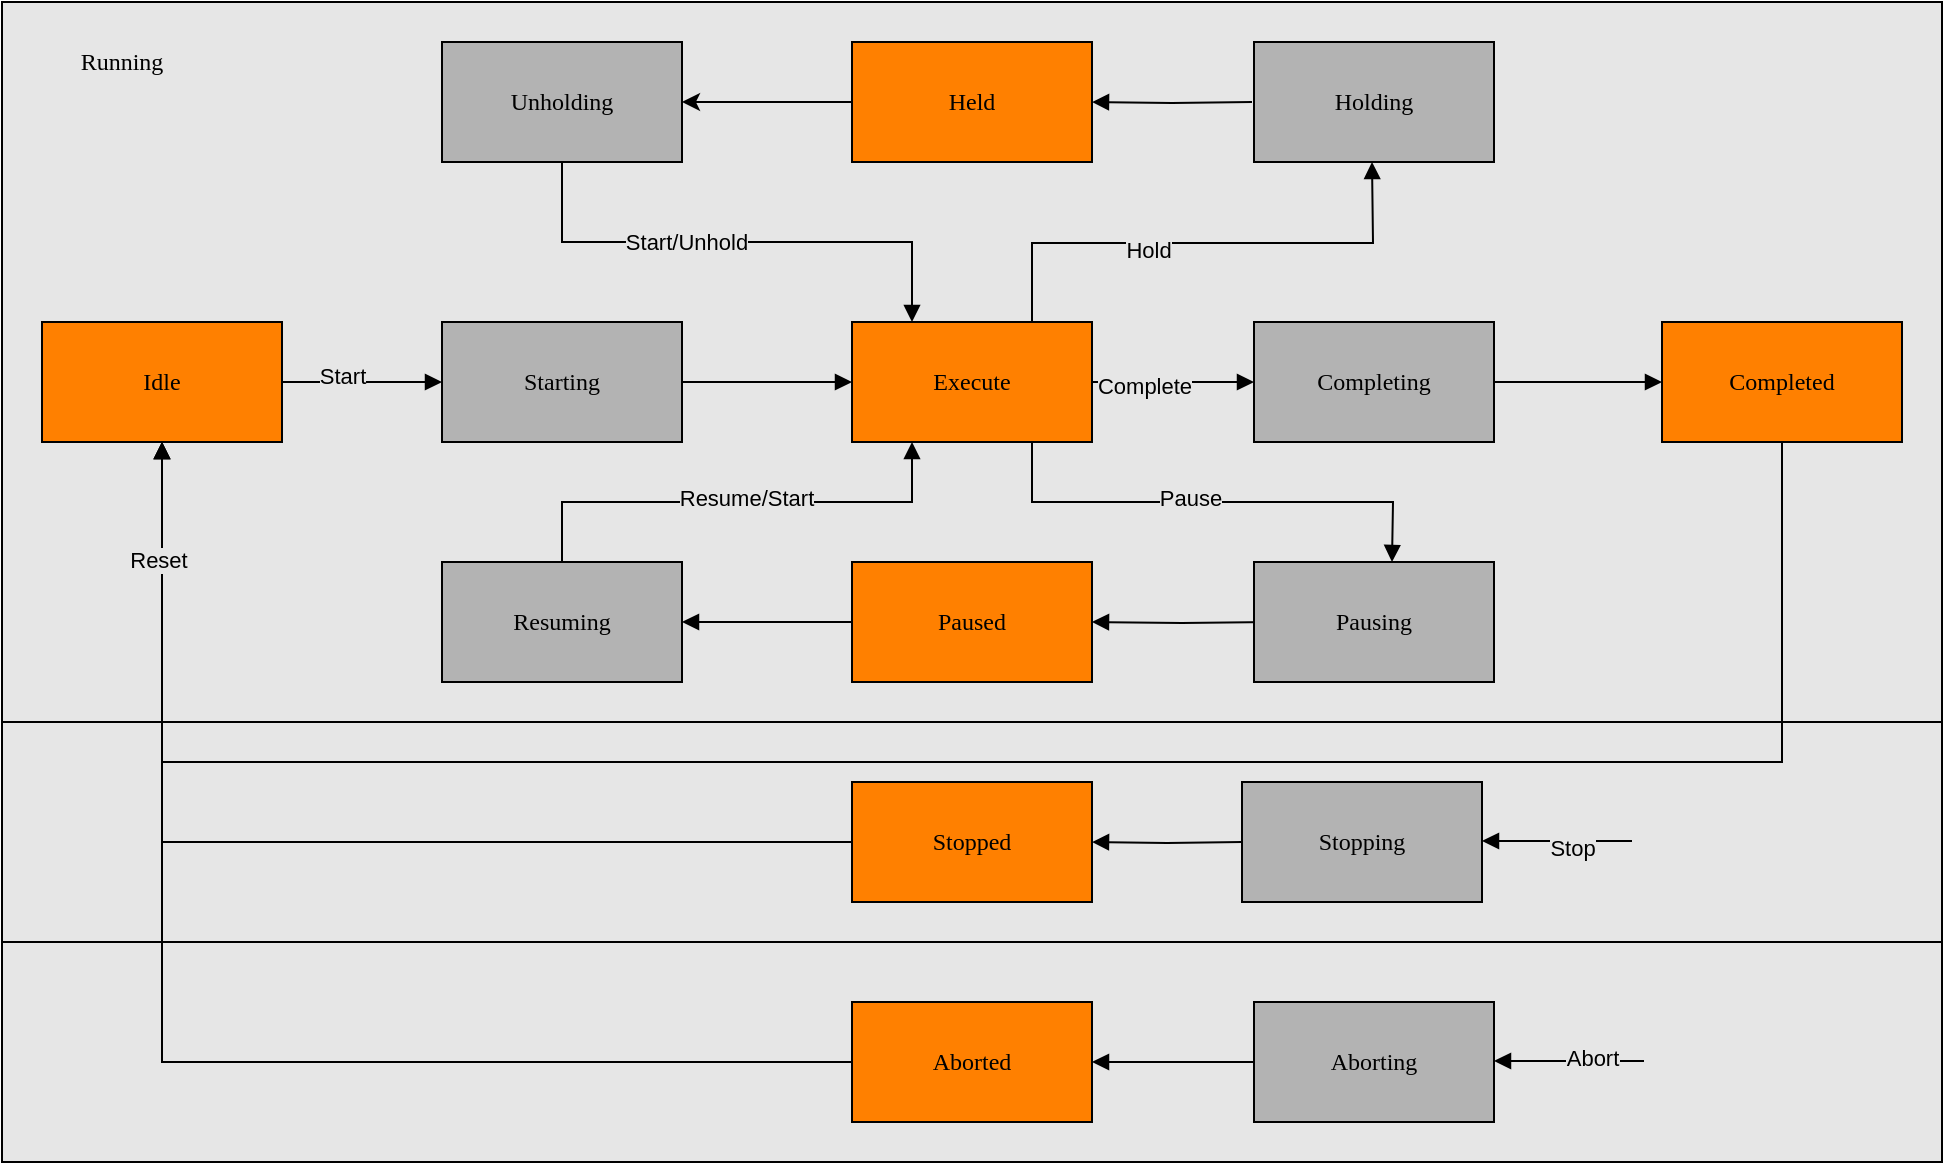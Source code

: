 <mxfile version="24.0.1" type="github" pages="3">
  <diagram name="ISA88" id="58cdce13-f638-feb5-8d6f-7d28b1aa9fa0">
    <mxGraphModel dx="1434" dy="782" grid="1" gridSize="10" guides="1" tooltips="1" connect="1" arrows="1" fold="1" page="1" pageScale="1" pageWidth="1169" pageHeight="827" background="none" math="0" shadow="0">
      <root>
        <mxCell id="0" />
        <mxCell id="1" parent="0" />
        <mxCell id="aAmiJ_XI5m1NhXgfSYHL-29" value="" style="rounded=0;whiteSpace=wrap;html=1;fontFamily=Helvetica;fontSize=11;fontColor=default;labelBackgroundColor=default;fillColor=#E6E6E6;" parent="1" vertex="1">
          <mxGeometry x="80" y="550" width="970" height="110" as="geometry" />
        </mxCell>
        <mxCell id="aAmiJ_XI5m1NhXgfSYHL-28" value="" style="rounded=0;whiteSpace=wrap;html=1;fontFamily=Helvetica;fontSize=11;fontColor=default;labelBackgroundColor=default;fillColor=#E6E6E6;" parent="1" vertex="1">
          <mxGeometry x="80" y="440" width="970" height="110" as="geometry" />
        </mxCell>
        <mxCell id="aAmiJ_XI5m1NhXgfSYHL-25" value="" style="rounded=0;whiteSpace=wrap;html=1;fontFamily=Helvetica;fontSize=11;fontColor=default;labelBackgroundColor=default;fillColor=#E6E6E6;" parent="1" vertex="1">
          <mxGeometry x="80" y="80" width="970" height="360" as="geometry" />
        </mxCell>
        <mxCell id="aAmiJ_XI5m1NhXgfSYHL-9" value="" style="edgeStyle=orthogonalEdgeStyle;rounded=0;orthogonalLoop=1;jettySize=auto;html=1;" parent="1" source="382b91b5511bd0f7-7" target="aAmiJ_XI5m1NhXgfSYHL-3" edge="1">
          <mxGeometry relative="1" as="geometry" />
        </mxCell>
        <mxCell id="382b91b5511bd0f7-7" value="Held" style="rounded=0;whiteSpace=wrap;html=1;arcSize=24;fillColor=#FF8000;strokeColor=#000000;shadow=0;comic=0;labelBackgroundColor=none;fontFamily=Verdana;fontSize=12;fontColor=#000000;align=center;rotation=0;" parent="1" vertex="1">
          <mxGeometry x="505" y="100" width="120" height="60" as="geometry" />
        </mxCell>
        <mxCell id="qw5E-p2FazVa0dcF7oxH-25" style="edgeStyle=orthogonalEdgeStyle;rounded=0;orthogonalLoop=1;jettySize=auto;html=1;entryX=0.5;entryY=1;entryDx=0;entryDy=0;strokeColor=default;align=center;verticalAlign=middle;fontFamily=Helvetica;fontSize=11;fontColor=default;labelBackgroundColor=default;endArrow=block;endFill=1;exitX=0.75;exitY=0;exitDx=0;exitDy=0;" parent="1" source="382b91b5511bd0f7-10" edge="1">
          <mxGeometry relative="1" as="geometry">
            <mxPoint x="765" y="160" as="targetPoint" />
          </mxGeometry>
        </mxCell>
        <mxCell id="aAmiJ_XI5m1NhXgfSYHL-33" value="Hold" style="edgeLabel;html=1;align=center;verticalAlign=middle;resizable=0;points=[];fontFamily=Helvetica;fontSize=11;fontColor=default;labelBackgroundColor=#E6E6E6;" parent="qw5E-p2FazVa0dcF7oxH-25" vertex="1" connectable="0">
          <mxGeometry x="-0.23" y="-2" relative="1" as="geometry">
            <mxPoint x="1" y="1" as="offset" />
          </mxGeometry>
        </mxCell>
        <mxCell id="aAmiJ_XI5m1NhXgfSYHL-14" style="edgeStyle=orthogonalEdgeStyle;rounded=0;orthogonalLoop=1;jettySize=auto;html=1;exitX=1;exitY=0.5;exitDx=0;exitDy=0;entryX=0;entryY=0.5;entryDx=0;entryDy=0;strokeColor=default;align=center;verticalAlign=middle;fontFamily=Helvetica;fontSize=11;fontColor=default;labelBackgroundColor=default;endArrow=block;endFill=1;" parent="1" source="382b91b5511bd0f7-10" target="aAmiJ_XI5m1NhXgfSYHL-12" edge="1">
          <mxGeometry relative="1" as="geometry" />
        </mxCell>
        <mxCell id="aAmiJ_XI5m1NhXgfSYHL-36" value="Complete" style="edgeLabel;html=1;align=center;verticalAlign=middle;resizable=0;points=[];fontFamily=Helvetica;fontSize=11;fontColor=default;labelBackgroundColor=#E6E6E6;" parent="aAmiJ_XI5m1NhXgfSYHL-14" vertex="1" connectable="0">
          <mxGeometry x="-0.358" y="-2" relative="1" as="geometry">
            <mxPoint as="offset" />
          </mxGeometry>
        </mxCell>
        <mxCell id="382b91b5511bd0f7-10" value="Execute" style="rounded=0;whiteSpace=wrap;html=1;arcSize=24;fillColor=#FF8000;strokeColor=#000000;shadow=0;comic=0;labelBackgroundColor=none;fontFamily=Verdana;fontSize=12;fontColor=#000000;align=center;" parent="1" vertex="1">
          <mxGeometry x="505" y="240" width="120" height="60" as="geometry" />
        </mxCell>
        <mxCell id="qw5E-p2FazVa0dcF7oxH-10" value="Paused" style="rounded=0;whiteSpace=wrap;html=1;arcSize=24;fillColor=#FF8000;strokeColor=#000000;shadow=0;comic=0;labelBackgroundColor=none;fontFamily=Verdana;fontSize=12;fontColor=#000000;align=center;" parent="1" vertex="1">
          <mxGeometry x="505" y="360" width="120" height="60" as="geometry" />
        </mxCell>
        <mxCell id="qw5E-p2FazVa0dcF7oxH-51" value="" style="edgeStyle=orthogonalEdgeStyle;rounded=0;orthogonalLoop=1;jettySize=auto;html=1;strokeColor=default;align=center;verticalAlign=middle;fontFamily=Helvetica;fontSize=11;fontColor=default;labelBackgroundColor=default;endArrow=block;endFill=1;" parent="1" target="382b91b5511bd0f7-7" edge="1">
          <mxGeometry relative="1" as="geometry">
            <mxPoint x="705" y="130" as="sourcePoint" />
          </mxGeometry>
        </mxCell>
        <mxCell id="qw5E-p2FazVa0dcF7oxH-49" value="" style="edgeStyle=orthogonalEdgeStyle;rounded=0;orthogonalLoop=1;jettySize=auto;html=1;strokeColor=default;align=center;verticalAlign=middle;fontFamily=Helvetica;fontSize=11;fontColor=default;labelBackgroundColor=default;endArrow=block;endFill=1;" parent="1" target="qw5E-p2FazVa0dcF7oxH-10" edge="1">
          <mxGeometry relative="1" as="geometry">
            <mxPoint x="715" y="390" as="sourcePoint" />
          </mxGeometry>
        </mxCell>
        <mxCell id="qw5E-p2FazVa0dcF7oxH-26" style="edgeStyle=orthogonalEdgeStyle;rounded=0;orthogonalLoop=1;jettySize=auto;html=1;entryX=0.5;entryY=0;entryDx=0;entryDy=0;strokeColor=default;align=center;verticalAlign=middle;fontFamily=Helvetica;fontSize=11;fontColor=default;labelBackgroundColor=default;endArrow=block;endFill=1;exitX=0.75;exitY=1;exitDx=0;exitDy=0;" parent="1" source="382b91b5511bd0f7-10" edge="1">
          <mxGeometry relative="1" as="geometry">
            <mxPoint x="775" y="360" as="targetPoint" />
          </mxGeometry>
        </mxCell>
        <mxCell id="aAmiJ_XI5m1NhXgfSYHL-34" value="Pause" style="edgeLabel;html=1;align=center;verticalAlign=middle;resizable=0;points=[];fontFamily=Helvetica;fontSize=11;fontColor=default;labelBackgroundColor=#E6E6E6;" parent="qw5E-p2FazVa0dcF7oxH-26" vertex="1" connectable="0">
          <mxGeometry x="-0.094" y="2" relative="1" as="geometry">
            <mxPoint as="offset" />
          </mxGeometry>
        </mxCell>
        <mxCell id="qw5E-p2FazVa0dcF7oxH-29" value="" style="edgeStyle=orthogonalEdgeStyle;rounded=0;orthogonalLoop=1;jettySize=auto;html=1;strokeColor=default;align=center;verticalAlign=middle;fontFamily=Helvetica;fontSize=11;fontColor=default;labelBackgroundColor=default;endArrow=block;endFill=1;entryX=0;entryY=0.5;entryDx=0;entryDy=0;" parent="1" source="qw5E-p2FazVa0dcF7oxH-27" target="aAmiJ_XI5m1NhXgfSYHL-1" edge="1">
          <mxGeometry relative="1" as="geometry">
            <mxPoint x="225" y="270" as="targetPoint" />
          </mxGeometry>
        </mxCell>
        <mxCell id="aAmiJ_XI5m1NhXgfSYHL-31" value="Start" style="edgeLabel;html=1;align=center;verticalAlign=middle;resizable=0;points=[];fontFamily=Helvetica;fontSize=11;fontColor=default;labelBackgroundColor=#E6E6E6;" parent="qw5E-p2FazVa0dcF7oxH-29" vertex="1" connectable="0">
          <mxGeometry x="-0.25" y="3" relative="1" as="geometry">
            <mxPoint as="offset" />
          </mxGeometry>
        </mxCell>
        <mxCell id="qw5E-p2FazVa0dcF7oxH-27" value="Idle" style="rounded=0;whiteSpace=wrap;html=1;arcSize=24;fillColor=#FF8000;strokeColor=#000000;shadow=0;comic=0;labelBackgroundColor=none;fontFamily=Verdana;fontSize=12;fontColor=#000000;align=center;" parent="1" vertex="1">
          <mxGeometry x="100" y="240" width="120" height="60" as="geometry" />
        </mxCell>
        <mxCell id="qw5E-p2FazVa0dcF7oxH-45" style="edgeStyle=orthogonalEdgeStyle;rounded=0;orthogonalLoop=1;jettySize=auto;html=1;entryX=0.5;entryY=1;entryDx=0;entryDy=0;strokeColor=default;align=center;verticalAlign=middle;fontFamily=Helvetica;fontSize=11;fontColor=default;labelBackgroundColor=default;endArrow=block;endFill=1;" parent="1" source="qw5E-p2FazVa0dcF7oxH-32" target="qw5E-p2FazVa0dcF7oxH-27" edge="1">
          <mxGeometry relative="1" as="geometry">
            <mxPoint x="95" y="420" as="targetPoint" />
          </mxGeometry>
        </mxCell>
        <mxCell id="qw5E-p2FazVa0dcF7oxH-32" value="Stopped" style="rounded=0;whiteSpace=wrap;html=1;arcSize=24;fillColor=#FF8000;strokeColor=#000000;shadow=0;comic=0;labelBackgroundColor=none;fontFamily=Verdana;fontSize=12;fontColor=#000000;align=center;" parent="1" vertex="1">
          <mxGeometry x="505" y="470" width="120" height="60" as="geometry" />
        </mxCell>
        <mxCell id="qw5E-p2FazVa0dcF7oxH-46" style="edgeStyle=orthogonalEdgeStyle;rounded=0;orthogonalLoop=1;jettySize=auto;html=1;strokeColor=default;align=center;verticalAlign=middle;fontFamily=Helvetica;fontSize=11;fontColor=default;labelBackgroundColor=default;endArrow=block;endFill=1;entryX=0.5;entryY=1;entryDx=0;entryDy=0;" parent="1" source="qw5E-p2FazVa0dcF7oxH-33" target="qw5E-p2FazVa0dcF7oxH-27" edge="1">
          <mxGeometry relative="1" as="geometry">
            <mxPoint x="95" y="420.0" as="targetPoint" />
          </mxGeometry>
        </mxCell>
        <mxCell id="qw5E-p2FazVa0dcF7oxH-33" value="Aborted" style="rounded=0;whiteSpace=wrap;html=1;arcSize=24;fillColor=#FF8000;strokeColor=#000000;shadow=0;comic=0;labelBackgroundColor=none;fontFamily=Verdana;fontSize=12;fontColor=#000000;align=center;" parent="1" vertex="1">
          <mxGeometry x="505" y="580" width="120" height="60" as="geometry" />
        </mxCell>
        <mxCell id="aAmiJ_XI5m1NhXgfSYHL-19" style="edgeStyle=orthogonalEdgeStyle;rounded=0;orthogonalLoop=1;jettySize=auto;html=1;exitX=0.5;exitY=1;exitDx=0;exitDy=0;entryX=0.5;entryY=1;entryDx=0;entryDy=0;strokeColor=default;align=center;verticalAlign=middle;fontFamily=Helvetica;fontSize=11;fontColor=default;labelBackgroundColor=default;endArrow=block;endFill=1;" parent="1" source="qw5E-p2FazVa0dcF7oxH-34" target="qw5E-p2FazVa0dcF7oxH-27" edge="1">
          <mxGeometry relative="1" as="geometry">
            <Array as="points">
              <mxPoint x="970" y="460" />
              <mxPoint x="160" y="460" />
            </Array>
          </mxGeometry>
        </mxCell>
        <mxCell id="aAmiJ_XI5m1NhXgfSYHL-39" value="Reset" style="edgeLabel;html=1;align=center;verticalAlign=middle;resizable=0;points=[];fontFamily=Helvetica;fontSize=11;fontColor=default;labelBackgroundColor=#E6E6E6;" parent="aAmiJ_XI5m1NhXgfSYHL-19" vertex="1" connectable="0">
          <mxGeometry x="0.896" y="2" relative="1" as="geometry">
            <mxPoint as="offset" />
          </mxGeometry>
        </mxCell>
        <mxCell id="qw5E-p2FazVa0dcF7oxH-34" value="Completed" style="rounded=0;whiteSpace=wrap;html=1;arcSize=24;fillColor=#FF8000;strokeColor=#000000;shadow=0;comic=0;labelBackgroundColor=none;fontFamily=Verdana;fontSize=12;fontColor=#000000;align=center;" parent="1" vertex="1">
          <mxGeometry x="910" y="240" width="120" height="60" as="geometry" />
        </mxCell>
        <mxCell id="qw5E-p2FazVa0dcF7oxH-41" value="" style="edgeStyle=orthogonalEdgeStyle;rounded=0;orthogonalLoop=1;jettySize=auto;html=1;strokeColor=default;align=center;verticalAlign=middle;fontFamily=Helvetica;fontSize=11;fontColor=default;labelBackgroundColor=default;endArrow=block;endFill=1;" parent="1" target="qw5E-p2FazVa0dcF7oxH-32" edge="1">
          <mxGeometry relative="1" as="geometry">
            <mxPoint x="700" y="500" as="sourcePoint" />
          </mxGeometry>
        </mxCell>
        <mxCell id="qw5E-p2FazVa0dcF7oxH-43" value="" style="edgeStyle=orthogonalEdgeStyle;rounded=0;orthogonalLoop=1;jettySize=auto;html=1;strokeColor=default;align=center;verticalAlign=middle;fontFamily=Helvetica;fontSize=11;fontColor=default;labelBackgroundColor=default;endArrow=block;endFill=1;exitX=0.033;exitY=0.5;exitDx=0;exitDy=0;exitPerimeter=0;" parent="1" source="aAmiJ_XI5m1NhXgfSYHL-21" target="qw5E-p2FazVa0dcF7oxH-33" edge="1">
          <mxGeometry relative="1" as="geometry">
            <mxPoint x="700" y="610" as="sourcePoint" />
          </mxGeometry>
        </mxCell>
        <mxCell id="aAmiJ_XI5m1NhXgfSYHL-18" style="edgeStyle=orthogonalEdgeStyle;rounded=0;orthogonalLoop=1;jettySize=auto;html=1;exitX=1;exitY=0.5;exitDx=0;exitDy=0;entryX=0;entryY=0.5;entryDx=0;entryDy=0;strokeColor=default;align=center;verticalAlign=middle;fontFamily=Helvetica;fontSize=11;fontColor=default;labelBackgroundColor=default;endArrow=block;endFill=1;" parent="1" source="aAmiJ_XI5m1NhXgfSYHL-1" target="382b91b5511bd0f7-10" edge="1">
          <mxGeometry relative="1" as="geometry" />
        </mxCell>
        <mxCell id="aAmiJ_XI5m1NhXgfSYHL-1" value="Starting" style="rounded=0;whiteSpace=wrap;html=1;arcSize=24;fillColor=#B3B3B3;strokeColor=#000000;shadow=0;comic=0;labelBackgroundColor=none;fontFamily=Verdana;fontSize=12;fontColor=#000000;align=center;" parent="1" vertex="1">
          <mxGeometry x="300" y="240" width="120" height="60" as="geometry" />
        </mxCell>
        <mxCell id="aAmiJ_XI5m1NhXgfSYHL-2" value="Holding" style="rounded=0;whiteSpace=wrap;html=1;arcSize=24;fillColor=#B3B3B3;strokeColor=#000000;shadow=0;comic=0;labelBackgroundColor=none;fontFamily=Verdana;fontSize=12;fontColor=#000000;align=center;" parent="1" vertex="1">
          <mxGeometry x="706" y="100" width="120" height="60" as="geometry" />
        </mxCell>
        <mxCell id="aAmiJ_XI5m1NhXgfSYHL-16" style="edgeStyle=orthogonalEdgeStyle;rounded=0;orthogonalLoop=1;jettySize=auto;html=1;exitX=0.5;exitY=1;exitDx=0;exitDy=0;entryX=0.25;entryY=0;entryDx=0;entryDy=0;strokeColor=default;align=center;verticalAlign=middle;fontFamily=Helvetica;fontSize=11;fontColor=default;labelBackgroundColor=default;endArrow=block;endFill=1;" parent="1" source="aAmiJ_XI5m1NhXgfSYHL-3" target="382b91b5511bd0f7-10" edge="1">
          <mxGeometry relative="1" as="geometry" />
        </mxCell>
        <mxCell id="aAmiJ_XI5m1NhXgfSYHL-32" value="Start/Unhold" style="edgeLabel;html=1;align=center;verticalAlign=middle;resizable=0;points=[];fontFamily=Helvetica;fontSize=11;fontColor=default;labelBackgroundColor=#E6E6E6;" parent="aAmiJ_XI5m1NhXgfSYHL-16" vertex="1" connectable="0">
          <mxGeometry x="-0.2" relative="1" as="geometry">
            <mxPoint as="offset" />
          </mxGeometry>
        </mxCell>
        <mxCell id="aAmiJ_XI5m1NhXgfSYHL-3" value="Unholding" style="rounded=0;whiteSpace=wrap;html=1;arcSize=24;fillColor=#B3B3B3;strokeColor=#000000;shadow=0;comic=0;labelBackgroundColor=none;fontFamily=Verdana;fontSize=12;fontColor=#000000;align=center;" parent="1" vertex="1">
          <mxGeometry x="300" y="100" width="120" height="60" as="geometry" />
        </mxCell>
        <mxCell id="aAmiJ_XI5m1NhXgfSYHL-4" value="Pausing" style="rounded=0;whiteSpace=wrap;html=1;arcSize=24;fillColor=#B3B3B3;strokeColor=#000000;shadow=0;comic=0;labelBackgroundColor=none;fontFamily=Verdana;fontSize=12;fontColor=#000000;align=center;" parent="1" vertex="1">
          <mxGeometry x="706" y="360" width="120" height="60" as="geometry" />
        </mxCell>
        <mxCell id="aAmiJ_XI5m1NhXgfSYHL-6" value="" style="edgeStyle=orthogonalEdgeStyle;rounded=0;orthogonalLoop=1;jettySize=auto;html=1;strokeColor=default;align=center;verticalAlign=middle;fontFamily=Helvetica;fontSize=11;fontColor=default;labelBackgroundColor=default;endArrow=block;endFill=1;" parent="1" source="qw5E-p2FazVa0dcF7oxH-10" target="aAmiJ_XI5m1NhXgfSYHL-5" edge="1">
          <mxGeometry relative="1" as="geometry">
            <mxPoint x="505" y="390" as="sourcePoint" />
            <mxPoint x="285" y="300" as="targetPoint" />
          </mxGeometry>
        </mxCell>
        <mxCell id="aAmiJ_XI5m1NhXgfSYHL-17" style="edgeStyle=orthogonalEdgeStyle;rounded=0;orthogonalLoop=1;jettySize=auto;html=1;exitX=0.5;exitY=0;exitDx=0;exitDy=0;entryX=0.25;entryY=1;entryDx=0;entryDy=0;strokeColor=default;align=center;verticalAlign=middle;fontFamily=Helvetica;fontSize=11;fontColor=default;labelBackgroundColor=default;endArrow=block;endFill=1;" parent="1" source="aAmiJ_XI5m1NhXgfSYHL-5" target="382b91b5511bd0f7-10" edge="1">
          <mxGeometry relative="1" as="geometry" />
        </mxCell>
        <mxCell id="aAmiJ_XI5m1NhXgfSYHL-35" value="Resume/Start" style="edgeLabel;html=1;align=center;verticalAlign=middle;resizable=0;points=[];fontFamily=Helvetica;fontSize=11;fontColor=default;labelBackgroundColor=#E6E6E6;" parent="aAmiJ_XI5m1NhXgfSYHL-17" vertex="1" connectable="0">
          <mxGeometry x="0.038" y="2" relative="1" as="geometry">
            <mxPoint as="offset" />
          </mxGeometry>
        </mxCell>
        <mxCell id="aAmiJ_XI5m1NhXgfSYHL-5" value="Resuming" style="rounded=0;whiteSpace=wrap;html=1;arcSize=24;fillColor=#B3B3B3;strokeColor=#000000;shadow=0;comic=0;labelBackgroundColor=none;fontFamily=Verdana;fontSize=12;fontColor=#000000;align=center;" parent="1" vertex="1">
          <mxGeometry x="300" y="360" width="120" height="60" as="geometry" />
        </mxCell>
        <mxCell id="aAmiJ_XI5m1NhXgfSYHL-15" value="" style="edgeStyle=orthogonalEdgeStyle;rounded=0;orthogonalLoop=1;jettySize=auto;html=1;strokeColor=default;align=center;verticalAlign=middle;fontFamily=Helvetica;fontSize=11;fontColor=default;labelBackgroundColor=default;endArrow=block;endFill=1;" parent="1" source="aAmiJ_XI5m1NhXgfSYHL-12" target="qw5E-p2FazVa0dcF7oxH-34" edge="1">
          <mxGeometry relative="1" as="geometry" />
        </mxCell>
        <mxCell id="aAmiJ_XI5m1NhXgfSYHL-12" value="Completing" style="rounded=0;whiteSpace=wrap;html=1;arcSize=24;fillColor=#B3B3B3;strokeColor=#000000;shadow=0;comic=0;labelBackgroundColor=none;fontFamily=Verdana;fontSize=12;fontColor=#000000;align=center;" parent="1" vertex="1">
          <mxGeometry x="706" y="240" width="120" height="60" as="geometry" />
        </mxCell>
        <mxCell id="aAmiJ_XI5m1NhXgfSYHL-20" value="Stopping" style="rounded=0;whiteSpace=wrap;html=1;arcSize=24;fillColor=#B3B3B3;strokeColor=#000000;shadow=0;comic=0;labelBackgroundColor=none;fontFamily=Verdana;fontSize=12;fontColor=#000000;align=center;" parent="1" vertex="1">
          <mxGeometry x="700" y="470" width="120" height="60" as="geometry" />
        </mxCell>
        <mxCell id="aAmiJ_XI5m1NhXgfSYHL-21" value="Aborting" style="rounded=0;whiteSpace=wrap;html=1;arcSize=24;fillColor=#B3B3B3;strokeColor=#000000;shadow=0;comic=0;labelBackgroundColor=none;fontFamily=Verdana;fontSize=12;fontColor=#000000;align=center;" parent="1" vertex="1">
          <mxGeometry x="706" y="580" width="120" height="60" as="geometry" />
        </mxCell>
        <mxCell id="aAmiJ_XI5m1NhXgfSYHL-22" value="" style="edgeStyle=orthogonalEdgeStyle;rounded=0;orthogonalLoop=1;jettySize=auto;html=1;strokeColor=default;align=center;verticalAlign=middle;fontFamily=Helvetica;fontSize=11;fontColor=default;labelBackgroundColor=default;endArrow=block;endFill=1;" parent="1" edge="1">
          <mxGeometry relative="1" as="geometry">
            <mxPoint x="895" y="499.5" as="sourcePoint" />
            <mxPoint x="820" y="499.5" as="targetPoint" />
          </mxGeometry>
        </mxCell>
        <mxCell id="aAmiJ_XI5m1NhXgfSYHL-37" value="Stop" style="edgeLabel;html=1;align=center;verticalAlign=middle;resizable=0;points=[];fontFamily=Helvetica;fontSize=11;fontColor=default;labelBackgroundColor=#E6E6E6;" parent="aAmiJ_XI5m1NhXgfSYHL-22" vertex="1" connectable="0">
          <mxGeometry x="-0.2" y="3" relative="1" as="geometry">
            <mxPoint as="offset" />
          </mxGeometry>
        </mxCell>
        <mxCell id="aAmiJ_XI5m1NhXgfSYHL-23" value="" style="edgeStyle=orthogonalEdgeStyle;rounded=0;orthogonalLoop=1;jettySize=auto;html=1;strokeColor=default;align=center;verticalAlign=middle;fontFamily=Helvetica;fontSize=11;fontColor=default;labelBackgroundColor=default;endArrow=block;endFill=1;" parent="1" edge="1">
          <mxGeometry relative="1" as="geometry">
            <mxPoint x="901" y="609.5" as="sourcePoint" />
            <mxPoint x="826" y="609.5" as="targetPoint" />
          </mxGeometry>
        </mxCell>
        <mxCell id="aAmiJ_XI5m1NhXgfSYHL-38" value="Abort" style="edgeLabel;html=1;align=center;verticalAlign=middle;resizable=0;points=[];fontFamily=Helvetica;fontSize=11;fontColor=default;labelBackgroundColor=#E6E6E6;" parent="aAmiJ_XI5m1NhXgfSYHL-23" vertex="1" connectable="0">
          <mxGeometry x="-0.307" y="-2" relative="1" as="geometry">
            <mxPoint as="offset" />
          </mxGeometry>
        </mxCell>
        <mxCell id="aAmiJ_XI5m1NhXgfSYHL-27" value="Running" style="rounded=0;whiteSpace=wrap;html=1;arcSize=24;fillColor=none;strokeColor=none;shadow=0;comic=0;labelBackgroundColor=none;fontFamily=Verdana;fontSize=12;fontColor=#000000;align=center;" parent="1" vertex="1">
          <mxGeometry x="80" y="80" width="120" height="60" as="geometry" />
        </mxCell>
      </root>
    </mxGraphModel>
  </diagram>
  <diagram name="Observer" id="914L2Pp38VZ-iM2Vx1l2">
    <mxGraphModel dx="1434" dy="782" grid="1" gridSize="10" guides="1" tooltips="1" connect="1" arrows="1" fold="1" page="1" pageScale="1" pageWidth="1169" pageHeight="827" math="0" shadow="0">
      <root>
        <mxCell id="0" />
        <mxCell id="1" parent="0" />
        <mxCell id="Qbpo_AQR7p0ZwZ3TXR_l-1" value="FB_Observer" style="swimlane;fontStyle=1;align=center;verticalAlign=top;childLayout=stackLayout;horizontal=1;startSize=26;horizontalStack=0;resizeParent=1;resizeParentMax=0;resizeLast=0;collapsible=1;marginBottom=0;whiteSpace=wrap;html=1;fontFamily=Helvetica;fontSize=11;fontColor=default;labelBackgroundColor=default;" parent="1" vertex="1">
          <mxGeometry x="180" y="180" width="160" height="112" as="geometry" />
        </mxCell>
        <mxCell id="Qbpo_AQR7p0ZwZ3TXR_l-3" value="" style="line;strokeWidth=1;fillColor=none;align=left;verticalAlign=middle;spacingTop=-1;spacingLeft=3;spacingRight=3;rotatable=0;labelPosition=right;points=[];portConstraint=eastwest;strokeColor=inherit;fontFamily=Helvetica;fontSize=11;fontColor=default;labelBackgroundColor=default;" parent="Qbpo_AQR7p0ZwZ3TXR_l-1" vertex="1">
          <mxGeometry y="26" width="160" height="8" as="geometry" />
        </mxCell>
        <mxCell id="Qbpo_AQR7p0ZwZ3TXR_l-5" value="+ M_Attach" style="text;strokeColor=none;fillColor=none;align=left;verticalAlign=top;spacingLeft=4;spacingRight=4;overflow=hidden;rotatable=0;points=[[0,0.5],[1,0.5]];portConstraint=eastwest;whiteSpace=wrap;html=1;fontFamily=Helvetica;fontSize=11;fontColor=default;labelBackgroundColor=default;" parent="Qbpo_AQR7p0ZwZ3TXR_l-1" vertex="1">
          <mxGeometry y="34" width="160" height="26" as="geometry" />
        </mxCell>
        <mxCell id="Qbpo_AQR7p0ZwZ3TXR_l-4" value="+ M_Dettach" style="text;strokeColor=none;fillColor=none;align=left;verticalAlign=top;spacingLeft=4;spacingRight=4;overflow=hidden;rotatable=0;points=[[0,0.5],[1,0.5]];portConstraint=eastwest;whiteSpace=wrap;html=1;fontFamily=Helvetica;fontSize=11;fontColor=default;labelBackgroundColor=default;" parent="Qbpo_AQR7p0ZwZ3TXR_l-1" vertex="1">
          <mxGeometry y="60" width="160" height="26" as="geometry" />
        </mxCell>
        <mxCell id="Qbpo_AQR7p0ZwZ3TXR_l-6" value="+ M_Notify" style="text;strokeColor=none;fillColor=none;align=left;verticalAlign=top;spacingLeft=4;spacingRight=4;overflow=hidden;rotatable=0;points=[[0,0.5],[1,0.5]];portConstraint=eastwest;whiteSpace=wrap;html=1;fontFamily=Helvetica;fontSize=11;fontColor=default;labelBackgroundColor=default;" parent="Qbpo_AQR7p0ZwZ3TXR_l-1" vertex="1">
          <mxGeometry y="86" width="160" height="26" as="geometry" />
        </mxCell>
      </root>
    </mxGraphModel>
  </diagram>
  <diagram name="Concept" id="hIiaKfXWYesgnnnfrlfd">
    <mxGraphModel dx="1434" dy="782" grid="1" gridSize="10" guides="1" tooltips="1" connect="1" arrows="1" fold="1" page="1" pageScale="1" pageWidth="1169" pageHeight="827" math="0" shadow="0">
      <root>
        <mxCell id="0" />
        <mxCell id="1" parent="0" />
        <mxCell id="HTkEX30O9q5oVhzSK92n-1" value="Concept" style="swimlane;startSize=20;horizontal=1;containerType=tree;newEdgeStyle={&quot;edgeStyle&quot;:&quot;elbowEdgeStyle&quot;,&quot;startArrow&quot;:&quot;none&quot;,&quot;endArrow&quot;:&quot;none&quot;};" parent="1" vertex="1">
          <mxGeometry x="230" y="150" width="680" height="220" as="geometry" />
        </mxCell>
        <mxCell id="HTkEX30O9q5oVhzSK92n-10" style="edgeStyle=elbowEdgeStyle;rounded=0;orthogonalLoop=1;jettySize=auto;html=1;startArrow=none;endArrow=none;exitX=0.5;exitY=0;exitDx=0;exitDy=0;" parent="HTkEX30O9q5oVhzSK92n-1" source="HTkEX30O9q5oVhzSK92n-7" edge="1">
          <mxGeometry relative="1" as="geometry">
            <mxPoint x="200" y="120" as="targetPoint" />
            <Array as="points">
              <mxPoint x="340" y="130" />
            </Array>
          </mxGeometry>
        </mxCell>
        <mxCell id="HTkEX30O9q5oVhzSK92n-7" value="FB_Cylinder" style="whiteSpace=wrap;html=1;align=center;verticalAlign=middle;treeFolding=1;treeMoving=1;newEdgeStyle={&quot;edgeStyle&quot;:&quot;elbowEdgeStyle&quot;,&quot;startArrow&quot;:&quot;none&quot;,&quot;endArrow&quot;:&quot;none&quot;};" parent="HTkEX30O9q5oVhzSK92n-1" vertex="1">
          <mxGeometry x="290" y="140" width="100" height="60" as="geometry" />
        </mxCell>
        <UserObject label="FB_Component" treeRoot="1" id="HTkEX30O9q5oVhzSK92n-4">
          <mxCell style="whiteSpace=wrap;html=1;align=center;treeFolding=1;treeMoving=1;newEdgeStyle={&quot;edgeStyle&quot;:&quot;elbowEdgeStyle&quot;,&quot;startArrow&quot;:&quot;none&quot;,&quot;endArrow&quot;:&quot;none&quot;};" parent="HTkEX30O9q5oVhzSK92n-1" vertex="1">
            <mxGeometry x="280" y="40" width="120" height="60" as="geometry" />
          </mxCell>
        </UserObject>
        <mxCell id="HTkEX30O9q5oVhzSK92n-3" value="" style="edgeStyle=elbowEdgeStyle;elbow=vertical;sourcePerimeterSpacing=0;targetPerimeterSpacing=0;startArrow=none;endArrow=none;rounded=0;curved=0;" parent="HTkEX30O9q5oVhzSK92n-1" source="HTkEX30O9q5oVhzSK92n-4" target="HTkEX30O9q5oVhzSK92n-6" edge="1">
          <mxGeometry relative="1" as="geometry" />
        </mxCell>
        <mxCell id="HTkEX30O9q5oVhzSK92n-6" value="FB_Cylinder" style="whiteSpace=wrap;html=1;align=center;verticalAlign=middle;treeFolding=1;treeMoving=1;newEdgeStyle={&quot;edgeStyle&quot;:&quot;elbowEdgeStyle&quot;,&quot;startArrow&quot;:&quot;none&quot;,&quot;endArrow&quot;:&quot;none&quot;};" parent="HTkEX30O9q5oVhzSK92n-1" vertex="1">
          <mxGeometry x="150" y="140" width="100" height="60" as="geometry" />
        </mxCell>
        <mxCell id="HTkEX30O9q5oVhzSK92n-2" value="" style="edgeStyle=elbowEdgeStyle;elbow=vertical;sourcePerimeterSpacing=0;targetPerimeterSpacing=0;startArrow=none;endArrow=none;rounded=0;curved=0;" parent="HTkEX30O9q5oVhzSK92n-1" source="HTkEX30O9q5oVhzSK92n-4" target="HTkEX30O9q5oVhzSK92n-5" edge="1">
          <mxGeometry relative="1" as="geometry" />
        </mxCell>
        <mxCell id="HTkEX30O9q5oVhzSK92n-5" value="FB_Axis" style="whiteSpace=wrap;html=1;align=center;verticalAlign=middle;treeFolding=1;treeMoving=1;newEdgeStyle={&quot;edgeStyle&quot;:&quot;elbowEdgeStyle&quot;,&quot;startArrow&quot;:&quot;none&quot;,&quot;endArrow&quot;:&quot;none&quot;};" parent="HTkEX30O9q5oVhzSK92n-1" vertex="1">
          <mxGeometry x="10" y="140" width="100" height="60" as="geometry" />
        </mxCell>
        <mxCell id="HTkEX30O9q5oVhzSK92n-12" style="edgeStyle=elbowEdgeStyle;rounded=0;orthogonalLoop=1;jettySize=auto;html=1;startArrow=none;endArrow=none;exitX=0.5;exitY=0;exitDx=0;exitDy=0;" parent="HTkEX30O9q5oVhzSK92n-1" source="HTkEX30O9q5oVhzSK92n-11" edge="1">
          <mxGeometry relative="1" as="geometry">
            <mxPoint x="270" y="120" as="targetPoint" />
            <Array as="points">
              <mxPoint x="480" y="130" />
            </Array>
          </mxGeometry>
        </mxCell>
        <mxCell id="HTkEX30O9q5oVhzSK92n-11" value="FB_Contactor" style="whiteSpace=wrap;html=1;align=center;verticalAlign=middle;treeFolding=1;treeMoving=1;newEdgeStyle={&quot;edgeStyle&quot;:&quot;elbowEdgeStyle&quot;,&quot;startArrow&quot;:&quot;none&quot;,&quot;endArrow&quot;:&quot;none&quot;};" parent="HTkEX30O9q5oVhzSK92n-1" vertex="1">
          <mxGeometry x="430" y="140" width="100" height="60" as="geometry" />
        </mxCell>
        <mxCell id="HTkEX30O9q5oVhzSK92n-14" style="edgeStyle=elbowEdgeStyle;rounded=0;orthogonalLoop=1;jettySize=auto;html=1;startArrow=none;endArrow=none;exitX=0.5;exitY=0;exitDx=0;exitDy=0;" parent="HTkEX30O9q5oVhzSK92n-1" source="HTkEX30O9q5oVhzSK92n-13" edge="1">
          <mxGeometry relative="1" as="geometry">
            <mxPoint x="340" y="120" as="targetPoint" />
            <Array as="points">
              <mxPoint x="620" y="120" />
            </Array>
          </mxGeometry>
        </mxCell>
        <mxCell id="HTkEX30O9q5oVhzSK92n-13" value="FB_Motor" style="whiteSpace=wrap;html=1;align=center;verticalAlign=middle;treeFolding=1;treeMoving=1;newEdgeStyle={&quot;edgeStyle&quot;:&quot;elbowEdgeStyle&quot;,&quot;startArrow&quot;:&quot;none&quot;,&quot;endArrow&quot;:&quot;none&quot;};" parent="HTkEX30O9q5oVhzSK92n-1" vertex="1">
          <mxGeometry x="570" y="140" width="100" height="60" as="geometry" />
        </mxCell>
      </root>
    </mxGraphModel>
  </diagram>
</mxfile>
